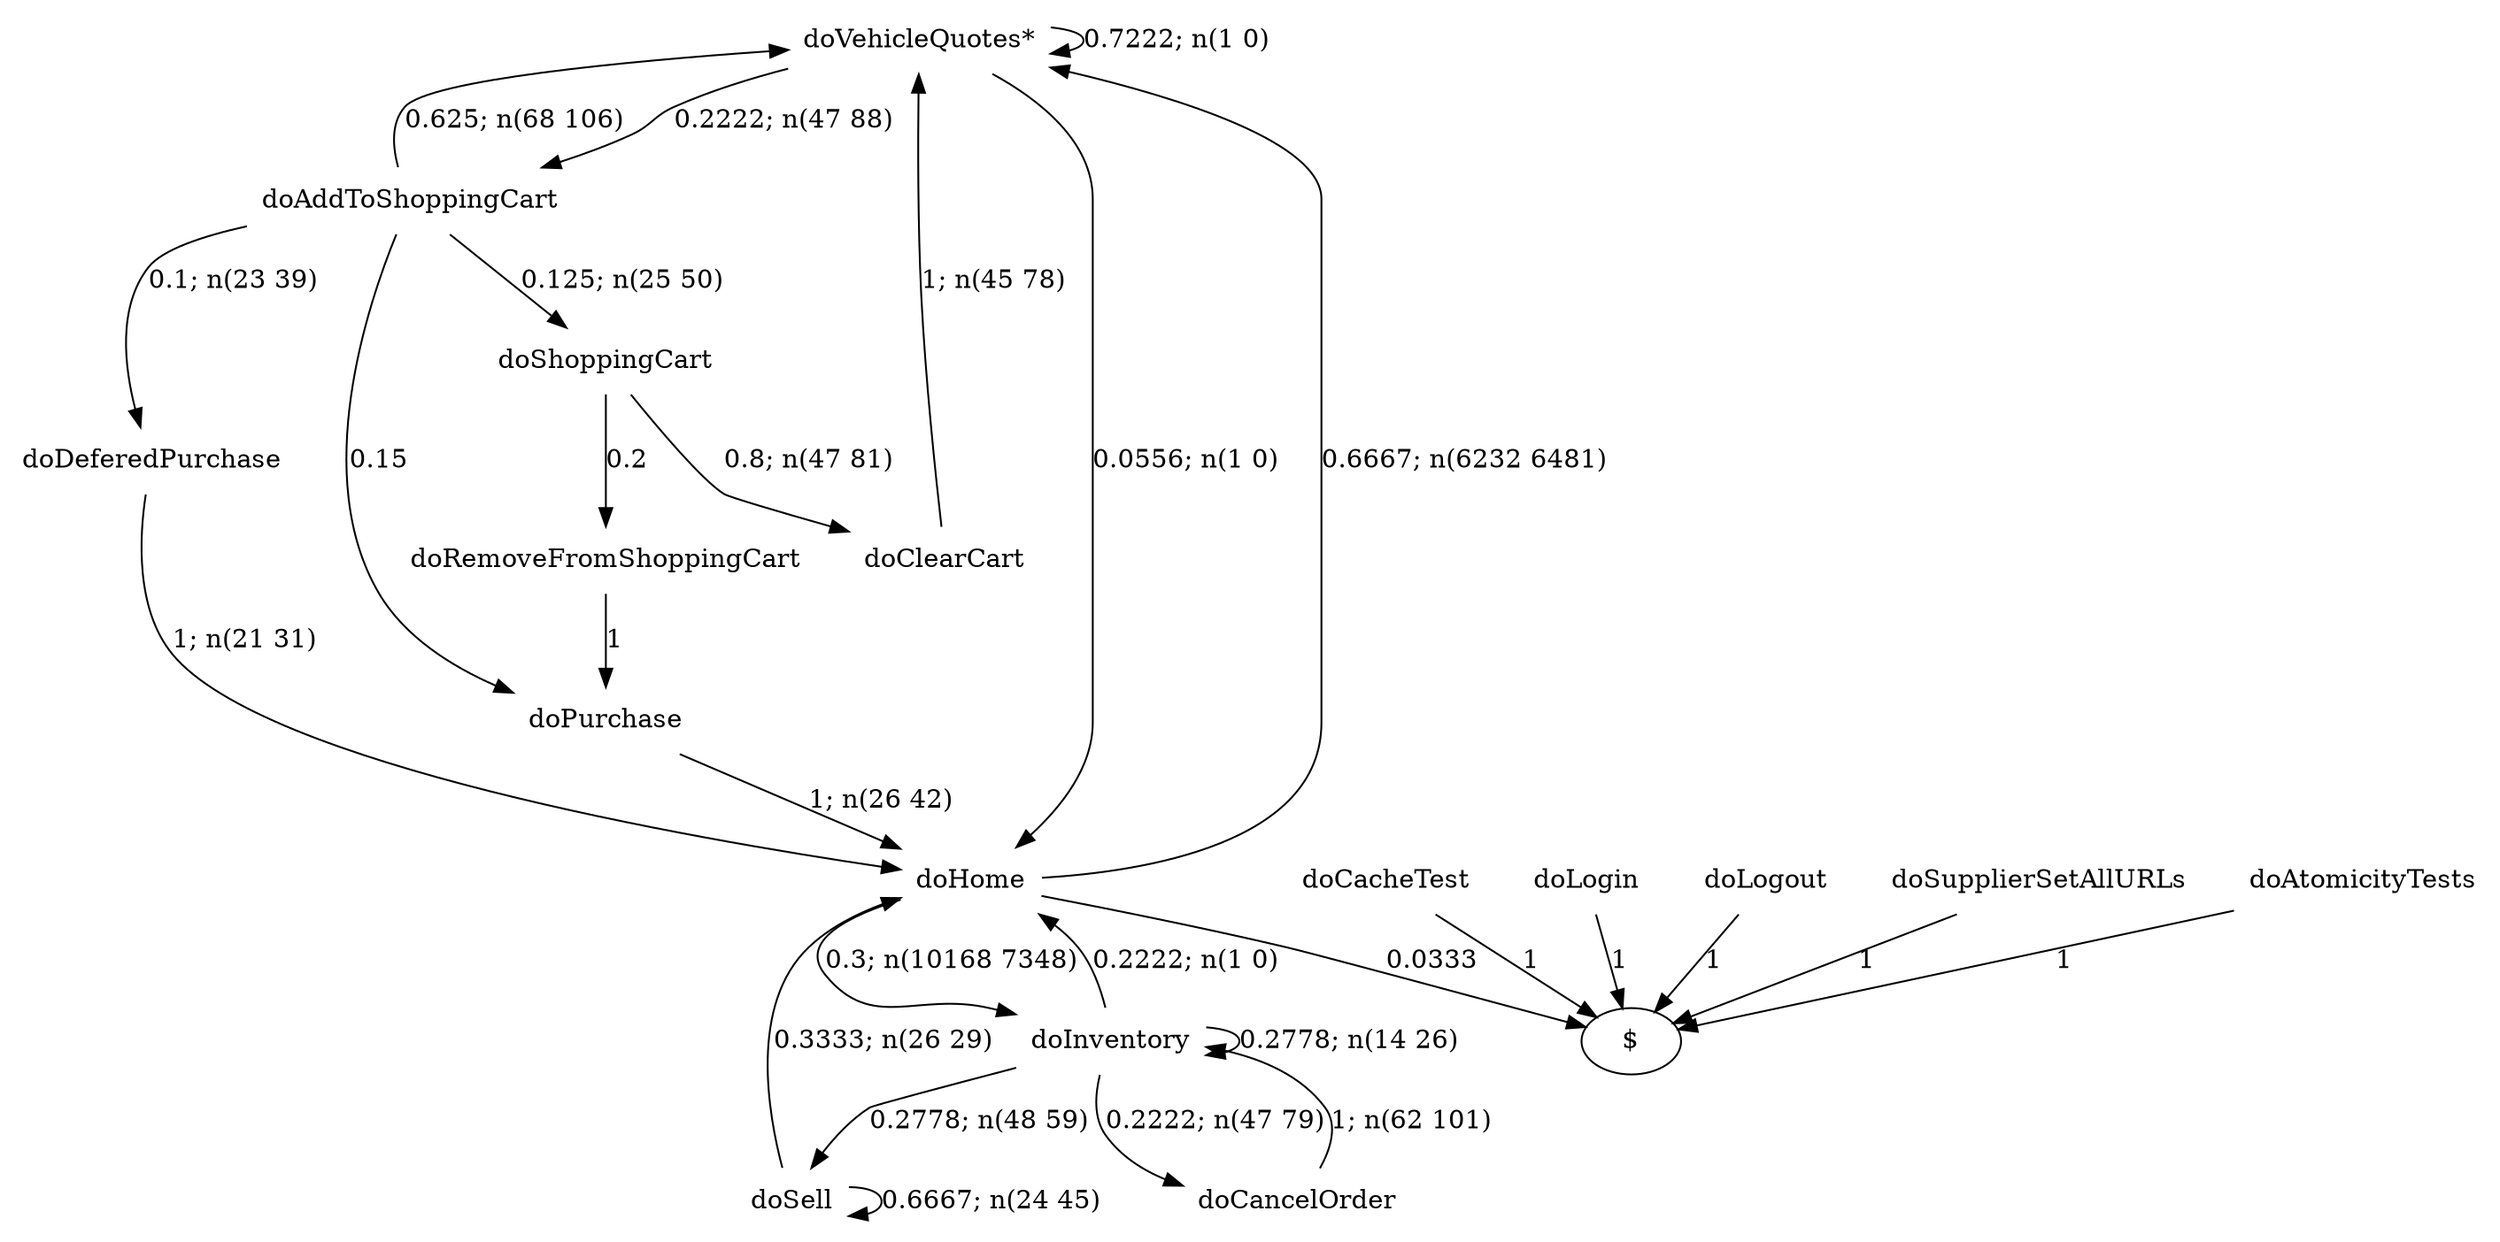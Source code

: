 digraph G {"doVehicleQuotes*" [label="doVehicleQuotes*",shape=none];"doSupplierSetAllURLs" [label="doSupplierSetAllURLs",shape=none];"doAtomicityTests" [label="doAtomicityTests",shape=none];"doCacheTest" [label="doCacheTest",shape=none];"doLogin" [label="doLogin",shape=none];"doAddToShoppingCart" [label="doAddToShoppingCart",shape=none];"doDeferedPurchase" [label="doDeferedPurchase",shape=none];"doHome" [label="doHome",shape=none];"doShoppingCart" [label="doShoppingCart",shape=none];"doClearCart" [label="doClearCart",shape=none];"doPurchase" [label="doPurchase",shape=none];"doInventory" [label="doInventory",shape=none];"doSell" [label="doSell",shape=none];"doLogout" [label="doLogout",shape=none];"doCancelOrder" [label="doCancelOrder",shape=none];"doRemoveFromShoppingCart" [label="doRemoveFromShoppingCart",shape=none];"doVehicleQuotes*"->"doVehicleQuotes*" [style=solid,label="0.7222; n(1 0)"];"doVehicleQuotes*"->"doAddToShoppingCart" [style=solid,label="0.2222; n(47 88)"];"doVehicleQuotes*"->"doHome" [style=solid,label="0.0556; n(1 0)"];"doSupplierSetAllURLs"->"$" [style=solid,label="1"];"doAtomicityTests"->"$" [style=solid,label="1"];"doCacheTest"->"$" [style=solid,label="1"];"doLogin"->"$" [style=solid,label="1"];"doAddToShoppingCart"->"doVehicleQuotes*" [style=solid,label="0.625; n(68 106)"];"doAddToShoppingCart"->"doDeferedPurchase" [style=solid,label="0.1; n(23 39)"];"doAddToShoppingCart"->"doShoppingCart" [style=solid,label="0.125; n(25 50)"];"doAddToShoppingCart"->"doPurchase" [style=solid,label="0.15"];"doDeferedPurchase"->"doHome" [style=solid,label="1; n(21 31)"];"doHome"->"doVehicleQuotes*" [style=solid,label="0.6667; n(6232 6481)"];"doHome"->"doInventory" [style=solid,label="0.3; n(10168 7348)"];"doHome"->"$" [style=solid,label="0.0333"];"doShoppingCart"->"doClearCart" [style=solid,label="0.8; n(47 81)"];"doShoppingCart"->"doRemoveFromShoppingCart" [style=solid,label="0.2"];"doClearCart"->"doVehicleQuotes*" [style=solid,label="1; n(45 78)"];"doPurchase"->"doHome" [style=solid,label="1; n(26 42)"];"doInventory"->"doHome" [style=solid,label="0.2222; n(1 0)"];"doInventory"->"doInventory" [style=solid,label="0.2778; n(14 26)"];"doInventory"->"doSell" [style=solid,label="0.2778; n(48 59)"];"doInventory"->"doCancelOrder" [style=solid,label="0.2222; n(47 79)"];"doSell"->"doHome" [style=solid,label="0.3333; n(26 29)"];"doSell"->"doSell" [style=solid,label="0.6667; n(24 45)"];"doLogout"->"$" [style=solid,label="1"];"doCancelOrder"->"doInventory" [style=solid,label="1; n(62 101)"];"doRemoveFromShoppingCart"->"doPurchase" [style=solid,label="1"];}